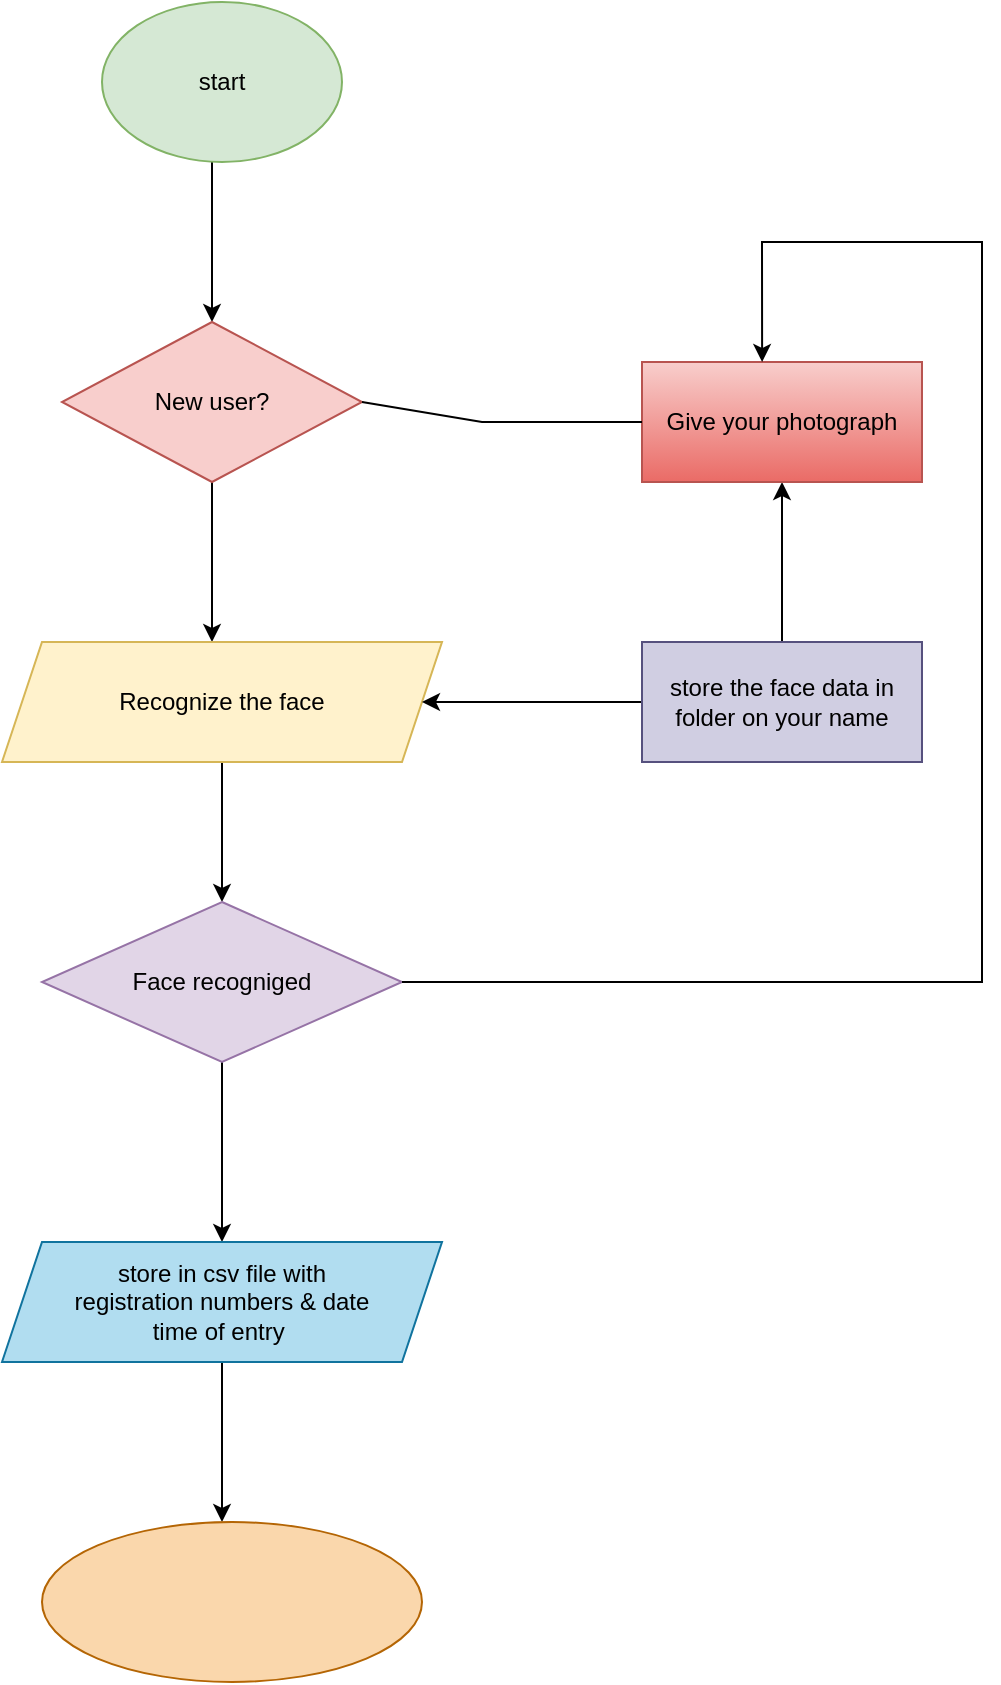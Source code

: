 <mxfile version="28.1.1">
  <diagram name="Page-1" id="mq7CGdhU6JjjslZybcMK">
    <mxGraphModel dx="1024" dy="544" grid="1" gridSize="10" guides="1" tooltips="1" connect="1" arrows="1" fold="1" page="1" pageScale="1" pageWidth="827" pageHeight="1169" math="0" shadow="0">
      <root>
        <mxCell id="0" />
        <mxCell id="1" parent="0" />
        <mxCell id="WcwEVV2AFtDFnxEPL3za-3" value="" style="edgeStyle=orthogonalEdgeStyle;rounded=0;orthogonalLoop=1;jettySize=auto;html=1;" edge="1" parent="1">
          <mxGeometry relative="1" as="geometry">
            <mxPoint x="415" y="110" as="sourcePoint" />
            <mxPoint x="415" y="190" as="targetPoint" />
          </mxGeometry>
        </mxCell>
        <mxCell id="WcwEVV2AFtDFnxEPL3za-6" value="" style="edgeStyle=orthogonalEdgeStyle;rounded=0;orthogonalLoop=1;jettySize=auto;html=1;" edge="1" parent="1" source="WcwEVV2AFtDFnxEPL3za-4">
          <mxGeometry relative="1" as="geometry">
            <mxPoint x="415" y="350" as="targetPoint" />
          </mxGeometry>
        </mxCell>
        <mxCell id="WcwEVV2AFtDFnxEPL3za-4" value="New user?" style="rhombus;whiteSpace=wrap;html=1;fillColor=#f8cecc;strokeColor=#b85450;" vertex="1" parent="1">
          <mxGeometry x="340" y="190" width="150" height="80" as="geometry" />
        </mxCell>
        <mxCell id="WcwEVV2AFtDFnxEPL3za-9" value="" style="edgeStyle=orthogonalEdgeStyle;rounded=0;orthogonalLoop=1;jettySize=auto;html=1;" edge="1" parent="1" source="WcwEVV2AFtDFnxEPL3za-7" target="WcwEVV2AFtDFnxEPL3za-8">
          <mxGeometry relative="1" as="geometry" />
        </mxCell>
        <mxCell id="WcwEVV2AFtDFnxEPL3za-7" value="Recognize the face" style="shape=parallelogram;perimeter=parallelogramPerimeter;whiteSpace=wrap;html=1;fixedSize=1;fillColor=#fff2cc;strokeColor=#d6b656;" vertex="1" parent="1">
          <mxGeometry x="310" y="350" width="220" height="60" as="geometry" />
        </mxCell>
        <mxCell id="WcwEVV2AFtDFnxEPL3za-11" value="" style="edgeStyle=orthogonalEdgeStyle;rounded=0;orthogonalLoop=1;jettySize=auto;html=1;" edge="1" parent="1" source="WcwEVV2AFtDFnxEPL3za-8" target="WcwEVV2AFtDFnxEPL3za-10">
          <mxGeometry relative="1" as="geometry" />
        </mxCell>
        <mxCell id="WcwEVV2AFtDFnxEPL3za-8" value="Face recogniged" style="rhombus;whiteSpace=wrap;html=1;fillColor=#e1d5e7;strokeColor=#9673a6;" vertex="1" parent="1">
          <mxGeometry x="330" y="480" width="180" height="80" as="geometry" />
        </mxCell>
        <mxCell id="WcwEVV2AFtDFnxEPL3za-14" value="" style="edgeStyle=orthogonalEdgeStyle;rounded=0;orthogonalLoop=1;jettySize=auto;html=1;" edge="1" parent="1" source="WcwEVV2AFtDFnxEPL3za-10">
          <mxGeometry relative="1" as="geometry">
            <mxPoint x="420" y="790" as="targetPoint" />
          </mxGeometry>
        </mxCell>
        <mxCell id="WcwEVV2AFtDFnxEPL3za-10" value="store in csv file with&lt;div&gt;registration numbers &amp;amp; date&lt;/div&gt;&lt;div&gt;time of entry&amp;nbsp;&lt;/div&gt;" style="shape=parallelogram;perimeter=parallelogramPerimeter;whiteSpace=wrap;html=1;fixedSize=1;fillColor=#b1ddf0;strokeColor=#10739e;" vertex="1" parent="1">
          <mxGeometry x="310" y="650" width="220" height="60" as="geometry" />
        </mxCell>
        <mxCell id="WcwEVV2AFtDFnxEPL3za-15" value="" style="ellipse;whiteSpace=wrap;html=1;fillColor=#fad7ac;strokeColor=#b46504;" vertex="1" parent="1">
          <mxGeometry x="330" y="790" width="190" height="80" as="geometry" />
        </mxCell>
        <mxCell id="WcwEVV2AFtDFnxEPL3za-17" value="" style="edgeStyle=orthogonalEdgeStyle;rounded=0;orthogonalLoop=1;jettySize=auto;html=1;" edge="1" parent="1" source="WcwEVV2AFtDFnxEPL3za-16" target="WcwEVV2AFtDFnxEPL3za-7">
          <mxGeometry relative="1" as="geometry" />
        </mxCell>
        <mxCell id="WcwEVV2AFtDFnxEPL3za-19" value="" style="edgeStyle=orthogonalEdgeStyle;rounded=0;orthogonalLoop=1;jettySize=auto;html=1;" edge="1" parent="1" source="WcwEVV2AFtDFnxEPL3za-16" target="WcwEVV2AFtDFnxEPL3za-18">
          <mxGeometry relative="1" as="geometry" />
        </mxCell>
        <mxCell id="WcwEVV2AFtDFnxEPL3za-16" value="store the face data in folder on your name" style="rounded=0;whiteSpace=wrap;html=1;fillColor=#d0cee2;strokeColor=#56517e;" vertex="1" parent="1">
          <mxGeometry x="630" y="350" width="140" height="60" as="geometry" />
        </mxCell>
        <mxCell id="WcwEVV2AFtDFnxEPL3za-18" value="Give your photograph" style="rounded=0;whiteSpace=wrap;html=1;fillColor=#f8cecc;gradientColor=#ea6b66;strokeColor=#b85450;" vertex="1" parent="1">
          <mxGeometry x="630" y="210" width="140" height="60" as="geometry" />
        </mxCell>
        <mxCell id="WcwEVV2AFtDFnxEPL3za-23" value="" style="endArrow=classic;html=1;rounded=0;entryX=0.429;entryY=0;entryDx=0;entryDy=0;entryPerimeter=0;" edge="1" parent="1" source="WcwEVV2AFtDFnxEPL3za-8" target="WcwEVV2AFtDFnxEPL3za-18">
          <mxGeometry width="50" height="50" relative="1" as="geometry">
            <mxPoint x="510" y="570" as="sourcePoint" />
            <mxPoint x="800" y="140" as="targetPoint" />
            <Array as="points">
              <mxPoint x="800" y="520" />
              <mxPoint x="800" y="430" />
              <mxPoint x="800" y="390" />
              <mxPoint x="800" y="460" />
              <mxPoint x="800" y="470" />
              <mxPoint x="800" y="150" />
              <mxPoint x="690" y="150" />
            </Array>
          </mxGeometry>
        </mxCell>
        <mxCell id="WcwEVV2AFtDFnxEPL3za-25" value="" style="endArrow=none;html=1;rounded=0;exitX=1;exitY=0.5;exitDx=0;exitDy=0;entryX=0;entryY=0.5;entryDx=0;entryDy=0;" edge="1" parent="1" source="WcwEVV2AFtDFnxEPL3za-4" target="WcwEVV2AFtDFnxEPL3za-18">
          <mxGeometry width="50" height="50" relative="1" as="geometry">
            <mxPoint x="590" y="440" as="sourcePoint" />
            <mxPoint x="610" y="270" as="targetPoint" />
            <Array as="points">
              <mxPoint x="550" y="240" />
            </Array>
          </mxGeometry>
        </mxCell>
        <mxCell id="WcwEVV2AFtDFnxEPL3za-26" value="start" style="ellipse;whiteSpace=wrap;html=1;fillColor=#d5e8d4;strokeColor=#82b366;" vertex="1" parent="1">
          <mxGeometry x="360" y="30" width="120" height="80" as="geometry" />
        </mxCell>
      </root>
    </mxGraphModel>
  </diagram>
</mxfile>
